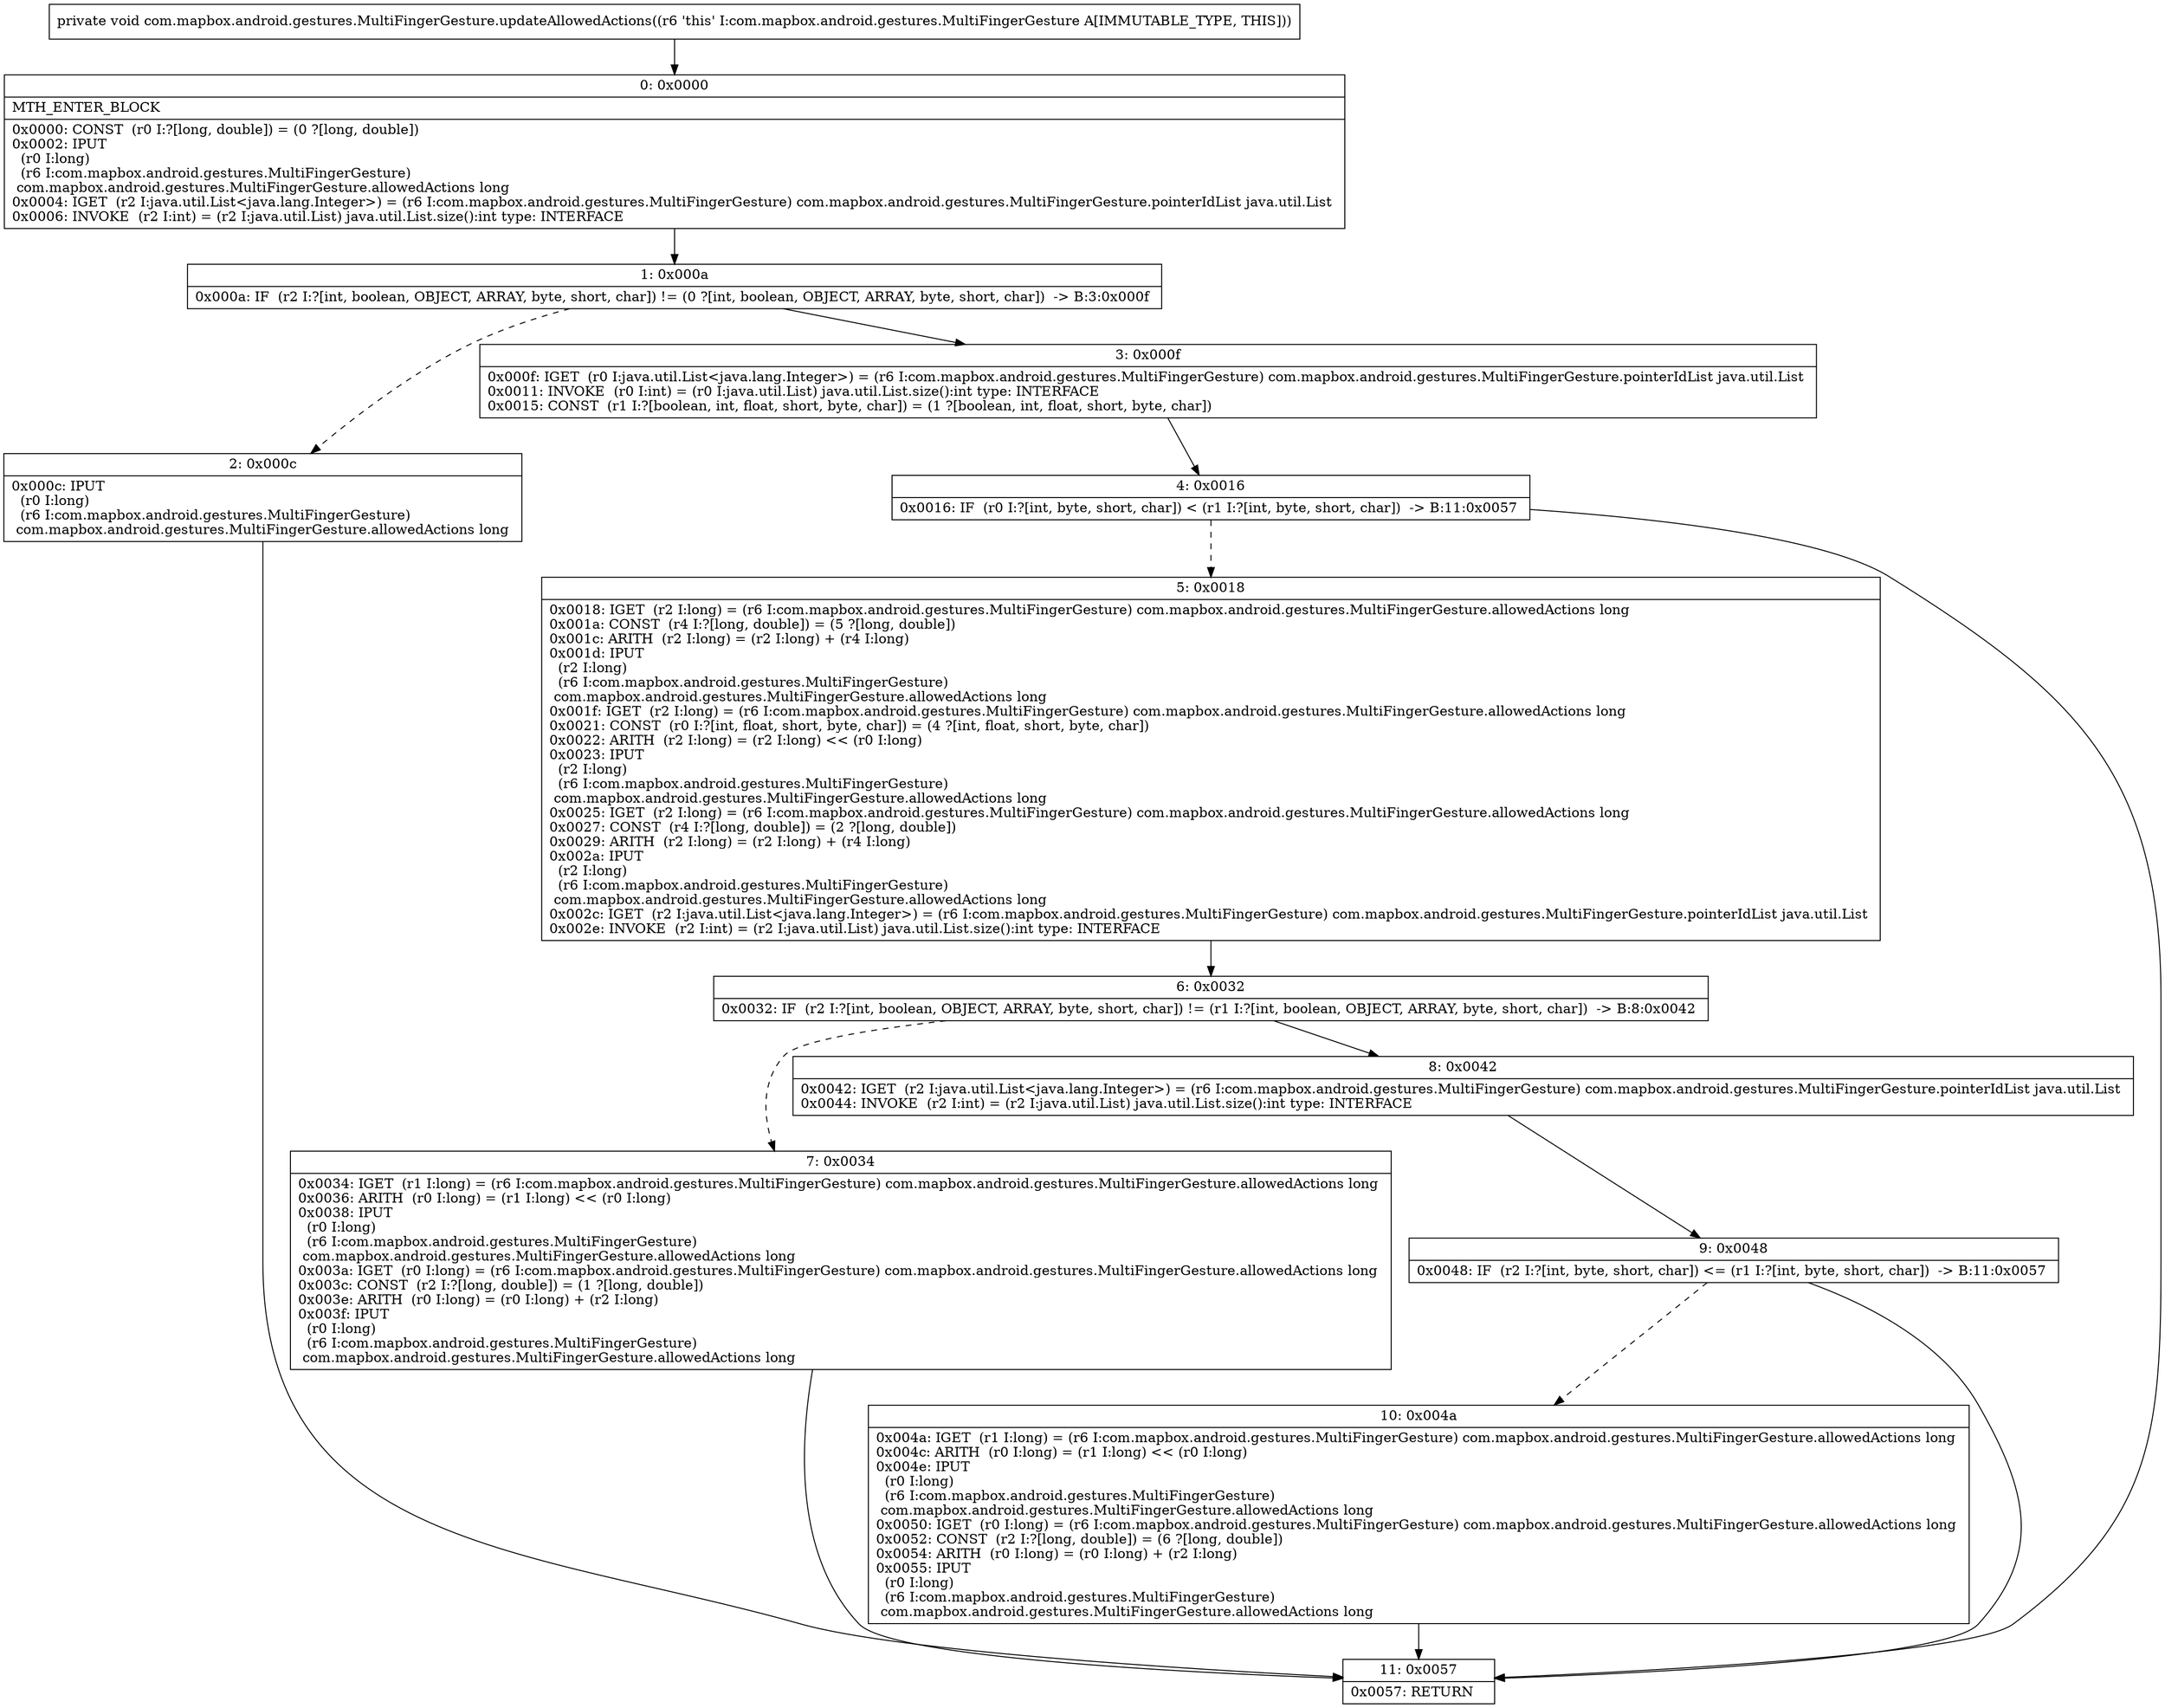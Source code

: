 digraph "CFG forcom.mapbox.android.gestures.MultiFingerGesture.updateAllowedActions()V" {
Node_0 [shape=record,label="{0\:\ 0x0000|MTH_ENTER_BLOCK\l|0x0000: CONST  (r0 I:?[long, double]) = (0 ?[long, double]) \l0x0002: IPUT  \l  (r0 I:long)\l  (r6 I:com.mapbox.android.gestures.MultiFingerGesture)\l com.mapbox.android.gestures.MultiFingerGesture.allowedActions long \l0x0004: IGET  (r2 I:java.util.List\<java.lang.Integer\>) = (r6 I:com.mapbox.android.gestures.MultiFingerGesture) com.mapbox.android.gestures.MultiFingerGesture.pointerIdList java.util.List \l0x0006: INVOKE  (r2 I:int) = (r2 I:java.util.List) java.util.List.size():int type: INTERFACE \l}"];
Node_1 [shape=record,label="{1\:\ 0x000a|0x000a: IF  (r2 I:?[int, boolean, OBJECT, ARRAY, byte, short, char]) != (0 ?[int, boolean, OBJECT, ARRAY, byte, short, char])  \-\> B:3:0x000f \l}"];
Node_2 [shape=record,label="{2\:\ 0x000c|0x000c: IPUT  \l  (r0 I:long)\l  (r6 I:com.mapbox.android.gestures.MultiFingerGesture)\l com.mapbox.android.gestures.MultiFingerGesture.allowedActions long \l}"];
Node_3 [shape=record,label="{3\:\ 0x000f|0x000f: IGET  (r0 I:java.util.List\<java.lang.Integer\>) = (r6 I:com.mapbox.android.gestures.MultiFingerGesture) com.mapbox.android.gestures.MultiFingerGesture.pointerIdList java.util.List \l0x0011: INVOKE  (r0 I:int) = (r0 I:java.util.List) java.util.List.size():int type: INTERFACE \l0x0015: CONST  (r1 I:?[boolean, int, float, short, byte, char]) = (1 ?[boolean, int, float, short, byte, char]) \l}"];
Node_4 [shape=record,label="{4\:\ 0x0016|0x0016: IF  (r0 I:?[int, byte, short, char]) \< (r1 I:?[int, byte, short, char])  \-\> B:11:0x0057 \l}"];
Node_5 [shape=record,label="{5\:\ 0x0018|0x0018: IGET  (r2 I:long) = (r6 I:com.mapbox.android.gestures.MultiFingerGesture) com.mapbox.android.gestures.MultiFingerGesture.allowedActions long \l0x001a: CONST  (r4 I:?[long, double]) = (5 ?[long, double]) \l0x001c: ARITH  (r2 I:long) = (r2 I:long) + (r4 I:long) \l0x001d: IPUT  \l  (r2 I:long)\l  (r6 I:com.mapbox.android.gestures.MultiFingerGesture)\l com.mapbox.android.gestures.MultiFingerGesture.allowedActions long \l0x001f: IGET  (r2 I:long) = (r6 I:com.mapbox.android.gestures.MultiFingerGesture) com.mapbox.android.gestures.MultiFingerGesture.allowedActions long \l0x0021: CONST  (r0 I:?[int, float, short, byte, char]) = (4 ?[int, float, short, byte, char]) \l0x0022: ARITH  (r2 I:long) = (r2 I:long) \<\< (r0 I:long) \l0x0023: IPUT  \l  (r2 I:long)\l  (r6 I:com.mapbox.android.gestures.MultiFingerGesture)\l com.mapbox.android.gestures.MultiFingerGesture.allowedActions long \l0x0025: IGET  (r2 I:long) = (r6 I:com.mapbox.android.gestures.MultiFingerGesture) com.mapbox.android.gestures.MultiFingerGesture.allowedActions long \l0x0027: CONST  (r4 I:?[long, double]) = (2 ?[long, double]) \l0x0029: ARITH  (r2 I:long) = (r2 I:long) + (r4 I:long) \l0x002a: IPUT  \l  (r2 I:long)\l  (r6 I:com.mapbox.android.gestures.MultiFingerGesture)\l com.mapbox.android.gestures.MultiFingerGesture.allowedActions long \l0x002c: IGET  (r2 I:java.util.List\<java.lang.Integer\>) = (r6 I:com.mapbox.android.gestures.MultiFingerGesture) com.mapbox.android.gestures.MultiFingerGesture.pointerIdList java.util.List \l0x002e: INVOKE  (r2 I:int) = (r2 I:java.util.List) java.util.List.size():int type: INTERFACE \l}"];
Node_6 [shape=record,label="{6\:\ 0x0032|0x0032: IF  (r2 I:?[int, boolean, OBJECT, ARRAY, byte, short, char]) != (r1 I:?[int, boolean, OBJECT, ARRAY, byte, short, char])  \-\> B:8:0x0042 \l}"];
Node_7 [shape=record,label="{7\:\ 0x0034|0x0034: IGET  (r1 I:long) = (r6 I:com.mapbox.android.gestures.MultiFingerGesture) com.mapbox.android.gestures.MultiFingerGesture.allowedActions long \l0x0036: ARITH  (r0 I:long) = (r1 I:long) \<\< (r0 I:long) \l0x0038: IPUT  \l  (r0 I:long)\l  (r6 I:com.mapbox.android.gestures.MultiFingerGesture)\l com.mapbox.android.gestures.MultiFingerGesture.allowedActions long \l0x003a: IGET  (r0 I:long) = (r6 I:com.mapbox.android.gestures.MultiFingerGesture) com.mapbox.android.gestures.MultiFingerGesture.allowedActions long \l0x003c: CONST  (r2 I:?[long, double]) = (1 ?[long, double]) \l0x003e: ARITH  (r0 I:long) = (r0 I:long) + (r2 I:long) \l0x003f: IPUT  \l  (r0 I:long)\l  (r6 I:com.mapbox.android.gestures.MultiFingerGesture)\l com.mapbox.android.gestures.MultiFingerGesture.allowedActions long \l}"];
Node_8 [shape=record,label="{8\:\ 0x0042|0x0042: IGET  (r2 I:java.util.List\<java.lang.Integer\>) = (r6 I:com.mapbox.android.gestures.MultiFingerGesture) com.mapbox.android.gestures.MultiFingerGesture.pointerIdList java.util.List \l0x0044: INVOKE  (r2 I:int) = (r2 I:java.util.List) java.util.List.size():int type: INTERFACE \l}"];
Node_9 [shape=record,label="{9\:\ 0x0048|0x0048: IF  (r2 I:?[int, byte, short, char]) \<= (r1 I:?[int, byte, short, char])  \-\> B:11:0x0057 \l}"];
Node_10 [shape=record,label="{10\:\ 0x004a|0x004a: IGET  (r1 I:long) = (r6 I:com.mapbox.android.gestures.MultiFingerGesture) com.mapbox.android.gestures.MultiFingerGesture.allowedActions long \l0x004c: ARITH  (r0 I:long) = (r1 I:long) \<\< (r0 I:long) \l0x004e: IPUT  \l  (r0 I:long)\l  (r6 I:com.mapbox.android.gestures.MultiFingerGesture)\l com.mapbox.android.gestures.MultiFingerGesture.allowedActions long \l0x0050: IGET  (r0 I:long) = (r6 I:com.mapbox.android.gestures.MultiFingerGesture) com.mapbox.android.gestures.MultiFingerGesture.allowedActions long \l0x0052: CONST  (r2 I:?[long, double]) = (6 ?[long, double]) \l0x0054: ARITH  (r0 I:long) = (r0 I:long) + (r2 I:long) \l0x0055: IPUT  \l  (r0 I:long)\l  (r6 I:com.mapbox.android.gestures.MultiFingerGesture)\l com.mapbox.android.gestures.MultiFingerGesture.allowedActions long \l}"];
Node_11 [shape=record,label="{11\:\ 0x0057|0x0057: RETURN   \l}"];
MethodNode[shape=record,label="{private void com.mapbox.android.gestures.MultiFingerGesture.updateAllowedActions((r6 'this' I:com.mapbox.android.gestures.MultiFingerGesture A[IMMUTABLE_TYPE, THIS])) }"];
MethodNode -> Node_0;
Node_0 -> Node_1;
Node_1 -> Node_2[style=dashed];
Node_1 -> Node_3;
Node_2 -> Node_11;
Node_3 -> Node_4;
Node_4 -> Node_5[style=dashed];
Node_4 -> Node_11;
Node_5 -> Node_6;
Node_6 -> Node_7[style=dashed];
Node_6 -> Node_8;
Node_7 -> Node_11;
Node_8 -> Node_9;
Node_9 -> Node_10[style=dashed];
Node_9 -> Node_11;
Node_10 -> Node_11;
}

